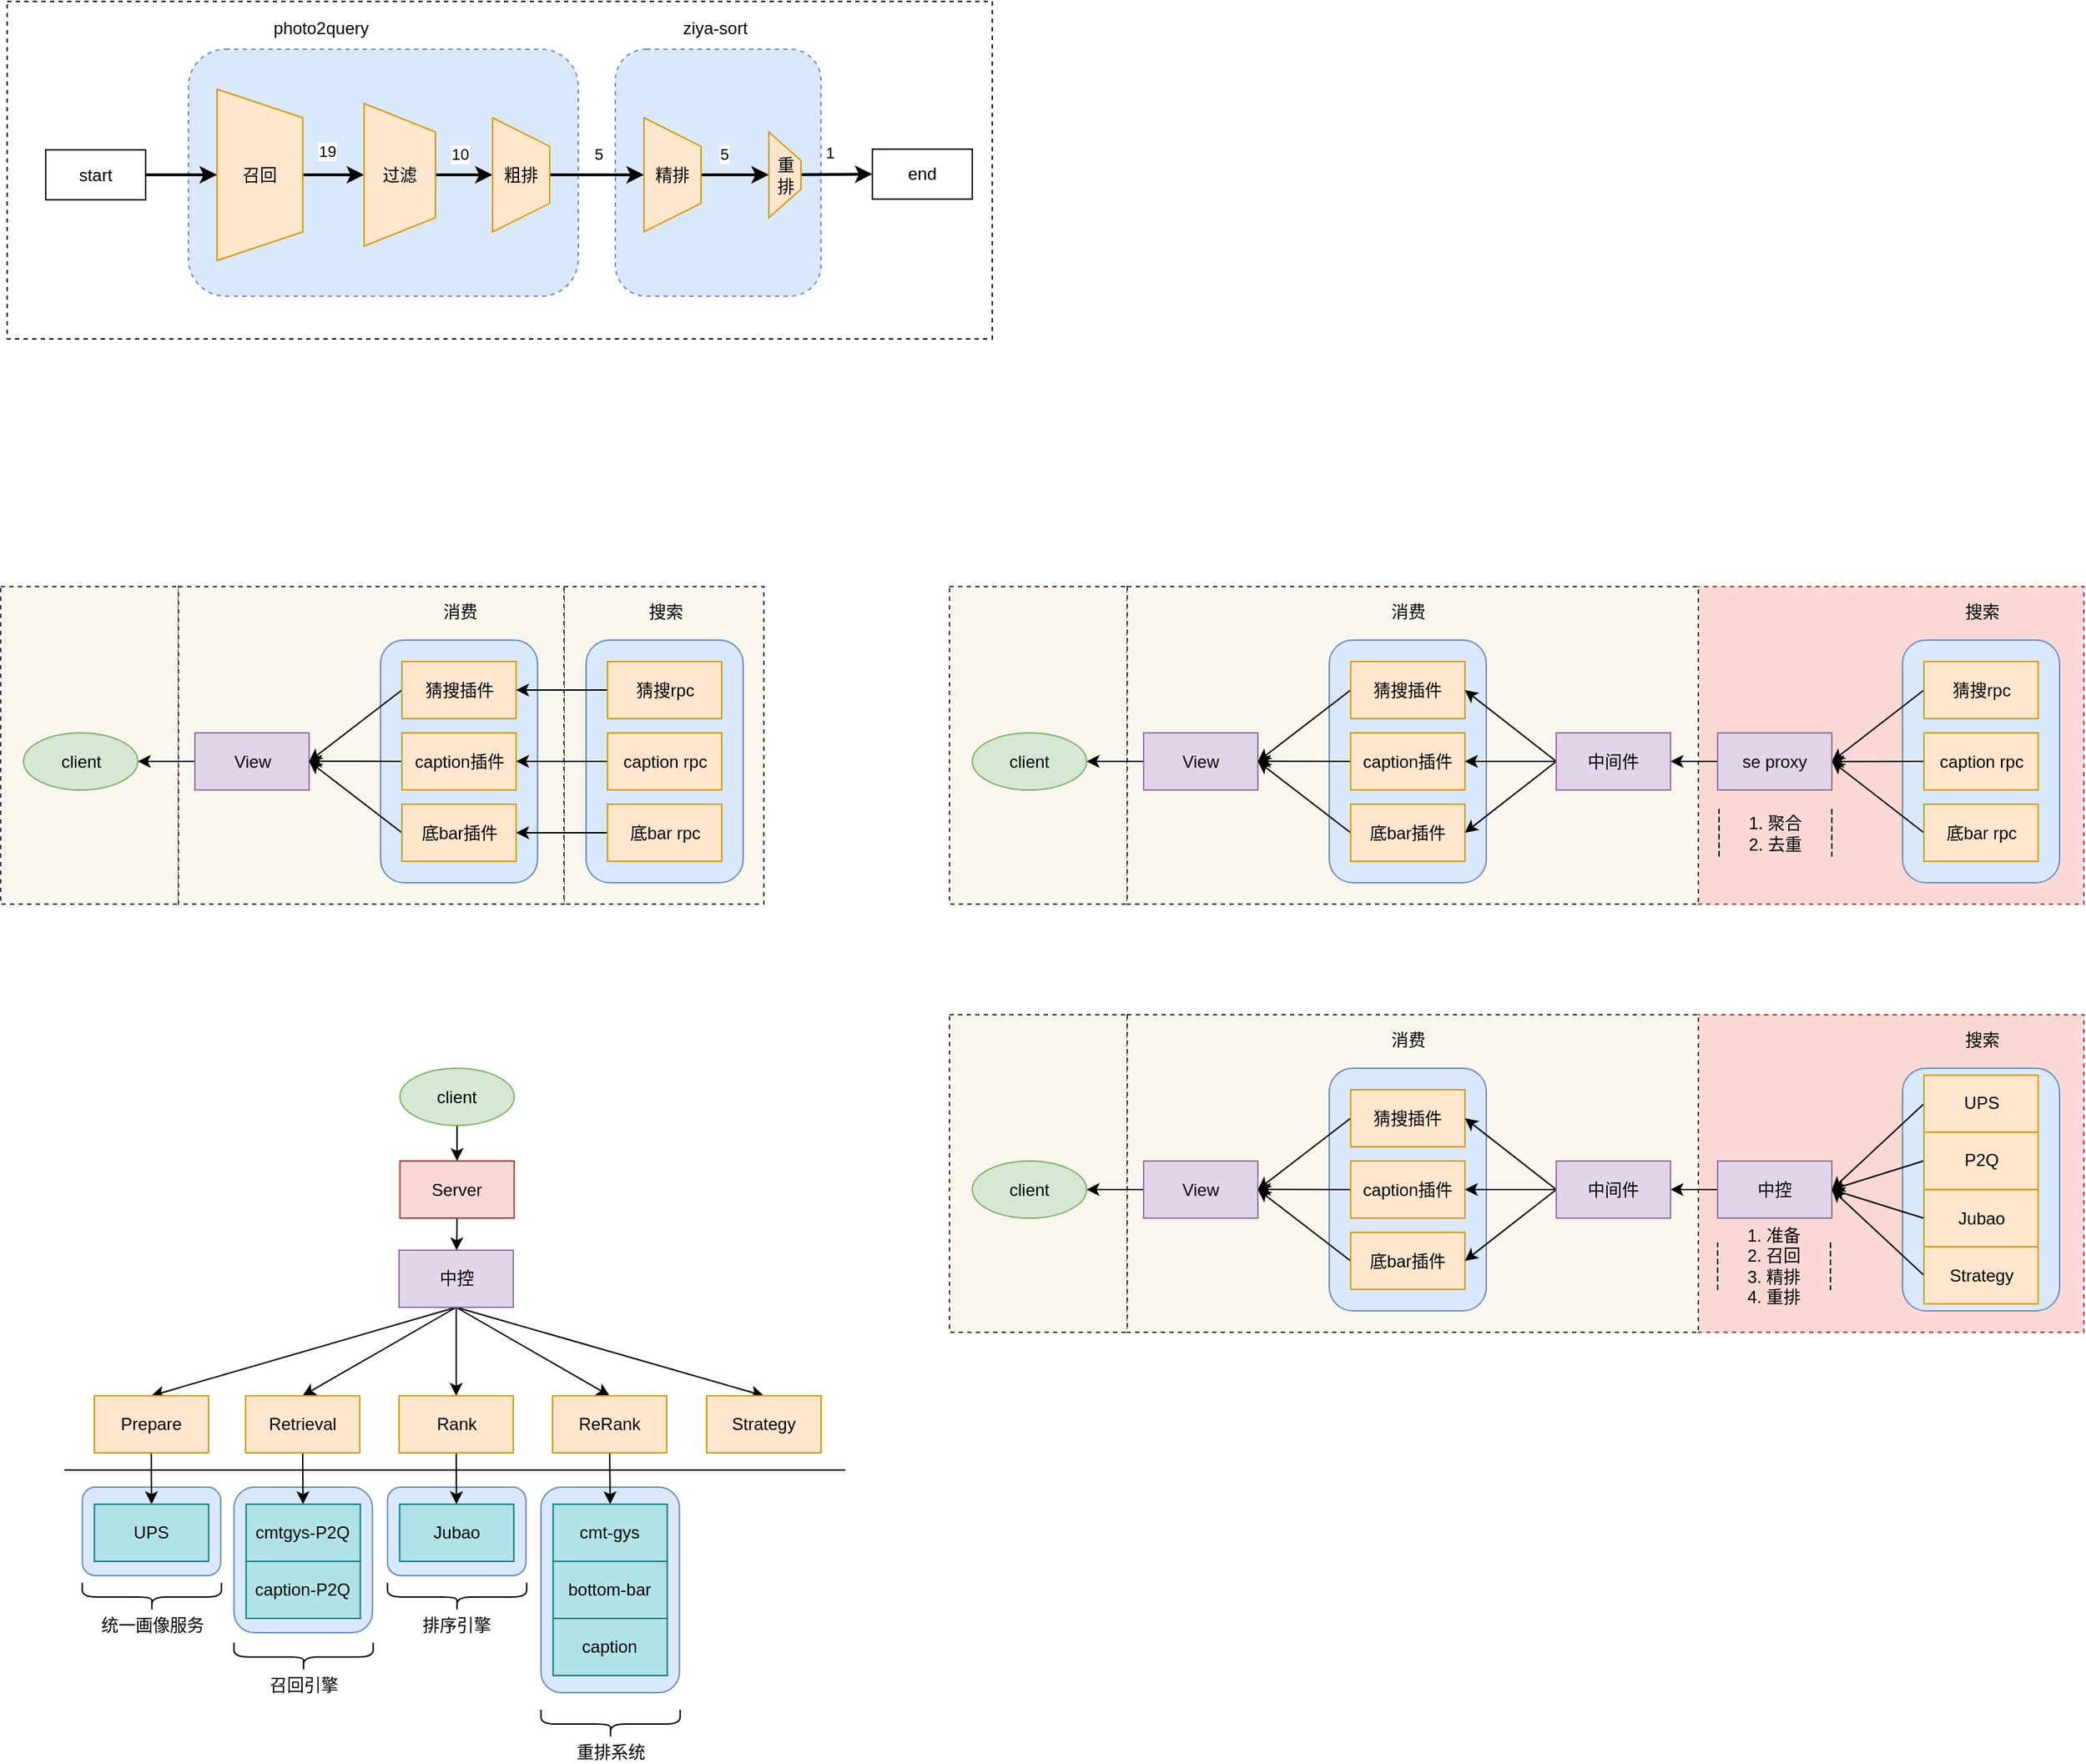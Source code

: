 <mxfile>
    <diagram id="Ah_k45tIWsF4jm5sD-Z9" name="第 1 页">
        <mxGraphModel dx="918" dy="642" grid="0" gridSize="10" guides="1" tooltips="1" connect="1" arrows="1" fold="1" page="0" pageScale="1" pageWidth="827" pageHeight="1169" background="none" math="0" shadow="0">
            <root>
                <mxCell id="0"/>
                <mxCell id="1" parent="0"/>
                <mxCell id="206" value="" style="rounded=1;whiteSpace=wrap;html=1;fillColor=#dae8fc;strokeColor=#6c8ebf;" vertex="1" parent="1">
                    <mxGeometry x="92.62" y="1181" width="97" height="62" as="geometry"/>
                </mxCell>
                <mxCell id="186" value="" style="rounded=1;whiteSpace=wrap;html=1;fillColor=#dae8fc;strokeColor=#6c8ebf;" vertex="1" parent="1">
                    <mxGeometry x="306.37" y="1181" width="97" height="62" as="geometry"/>
                </mxCell>
                <mxCell id="185" value="" style="rounded=1;whiteSpace=wrap;html=1;fillColor=#dae8fc;strokeColor=#6c8ebf;" vertex="1" parent="1">
                    <mxGeometry x="198.87" y="1181" width="97" height="102" as="geometry"/>
                </mxCell>
                <mxCell id="138" value="" style="rounded=0;whiteSpace=wrap;html=1;dashed=1;fillColor=#f9f7ed;strokeColor=#36393d;" parent="1" vertex="1">
                    <mxGeometry x="35.5" y="550" width="124.5" height="222.5" as="geometry"/>
                </mxCell>
                <mxCell id="137" value="" style="rounded=0;whiteSpace=wrap;html=1;dashed=1;fillColor=#f9f7ed;strokeColor=#36393d;" parent="1" vertex="1">
                    <mxGeometry x="700" y="850" width="124.5" height="222.5" as="geometry"/>
                </mxCell>
                <mxCell id="136" value="" style="rounded=0;whiteSpace=wrap;html=1;dashed=1;fillColor=#f9f7ed;strokeColor=#36393d;" parent="1" vertex="1">
                    <mxGeometry x="700" y="550" width="124.5" height="222.5" as="geometry"/>
                </mxCell>
                <mxCell id="104" value="" style="rounded=0;whiteSpace=wrap;html=1;dashed=1;fillColor=#fad9d5;strokeColor=#ae4132;" parent="1" vertex="1">
                    <mxGeometry x="1222.5" y="550" width="272" height="222.5" as="geometry"/>
                </mxCell>
                <mxCell id="103" value="" style="rounded=0;whiteSpace=wrap;html=1;dashed=1;fillColor=#f9f7ed;strokeColor=#36393d;" parent="1" vertex="1">
                    <mxGeometry x="430" y="550" width="140" height="222.5" as="geometry"/>
                </mxCell>
                <mxCell id="73" value="" style="rounded=0;whiteSpace=wrap;html=1;dashed=1;fillColor=#f9f7ed;strokeColor=#36393d;" parent="1" vertex="1">
                    <mxGeometry x="160" y="550" width="270" height="222.5" as="geometry"/>
                </mxCell>
                <mxCell id="58" value="" style="rounded=1;whiteSpace=wrap;html=1;fillColor=#dae8fc;strokeColor=#6c8ebf;" parent="1" vertex="1">
                    <mxGeometry x="301.5" y="587.5" width="110" height="170" as="geometry"/>
                </mxCell>
                <mxCell id="43" value="" style="rounded=0;whiteSpace=wrap;html=1;dashed=1;" parent="1" vertex="1">
                    <mxGeometry x="40" y="140" width="690" height="236.5" as="geometry"/>
                </mxCell>
                <mxCell id="39" value="&lt;div style=&quot;&quot;&gt;&lt;/div&gt;" style="rounded=1;whiteSpace=wrap;html=1;dashed=1;align=left;fillColor=#dae8fc;strokeColor=#6c8ebf;" parent="1" vertex="1">
                    <mxGeometry x="466" y="173.5" width="144" height="173" as="geometry"/>
                </mxCell>
                <mxCell id="38" value="&lt;div style=&quot;&quot;&gt;&lt;/div&gt;" style="rounded=1;whiteSpace=wrap;html=1;dashed=1;align=left;fillColor=#dae8fc;strokeColor=#6c8ebf;" parent="1" vertex="1">
                    <mxGeometry x="167" y="173.5" width="273" height="173" as="geometry"/>
                </mxCell>
                <mxCell id="2" style="edgeStyle=none;html=1;exitX=0.5;exitY=0;exitDx=0;exitDy=0;strokeWidth=2;fontStyle=0" parent="1" source="4" target="7" edge="1">
                    <mxGeometry relative="1" as="geometry"/>
                </mxCell>
                <mxCell id="3" value="19" style="edgeLabel;html=1;align=center;verticalAlign=middle;resizable=0;points=[];" parent="2" vertex="1" connectable="0">
                    <mxGeometry x="-0.12" y="2" relative="1" as="geometry">
                        <mxPoint x="-2" y="-15" as="offset"/>
                    </mxGeometry>
                </mxCell>
                <mxCell id="4" value="召回" style="shape=trapezoid;perimeter=trapezoidPerimeter;whiteSpace=wrap;html=1;fixedSize=1;direction=south;fillColor=#ffe6cc;strokeColor=#d79b00;" parent="1" vertex="1">
                    <mxGeometry x="187" y="201.5" width="60" height="120" as="geometry"/>
                </mxCell>
                <mxCell id="46" style="edgeStyle=none;html=1;exitX=0.5;exitY=0;exitDx=0;exitDy=0;entryX=0.5;entryY=1;entryDx=0;entryDy=0;strokeWidth=2;fontStyle=0" parent="1" source="7" target="44" edge="1">
                    <mxGeometry relative="1" as="geometry"/>
                </mxCell>
                <mxCell id="48" value="10" style="edgeLabel;html=1;align=center;verticalAlign=middle;resizable=0;points=[];" parent="46" vertex="1" connectable="0">
                    <mxGeometry x="-0.143" relative="1" as="geometry">
                        <mxPoint y="-15" as="offset"/>
                    </mxGeometry>
                </mxCell>
                <mxCell id="7" value="&lt;span style=&quot;font-weight: normal;&quot;&gt;过滤&lt;/span&gt;" style="shape=trapezoid;perimeter=trapezoidPerimeter;whiteSpace=wrap;html=1;fixedSize=1;direction=south;fillColor=#ffe6cc;strokeColor=#d79b00;fontStyle=1" parent="1" vertex="1">
                    <mxGeometry x="290" y="211.5" width="50" height="100" as="geometry"/>
                </mxCell>
                <mxCell id="8" value="" style="edgeStyle=none;html=1;strokeWidth=2;fontStyle=0" parent="1" source="10" target="13" edge="1">
                    <mxGeometry relative="1" as="geometry"/>
                </mxCell>
                <mxCell id="9" value="5" style="edgeLabel;html=1;align=center;verticalAlign=middle;resizable=0;points=[];" parent="8" vertex="1" connectable="0">
                    <mxGeometry x="-0.284" y="3" relative="1" as="geometry">
                        <mxPoint x="-1" y="-12" as="offset"/>
                    </mxGeometry>
                </mxCell>
                <mxCell id="10" value="精排" style="shape=trapezoid;perimeter=trapezoidPerimeter;whiteSpace=wrap;html=1;fixedSize=1;direction=south;fillColor=#ffe6cc;strokeColor=#d79b00;" parent="1" vertex="1">
                    <mxGeometry x="486" y="221.5" width="40" height="80" as="geometry"/>
                </mxCell>
                <mxCell id="11" value="" style="edgeStyle=none;html=1;entryX=0;entryY=0.5;entryDx=0;entryDy=0;strokeWidth=2;fontStyle=0" parent="1" source="13" target="28" edge="1">
                    <mxGeometry relative="1" as="geometry">
                        <mxPoint x="646" y="261.5" as="targetPoint"/>
                    </mxGeometry>
                </mxCell>
                <mxCell id="12" value="1" style="edgeLabel;html=1;align=center;verticalAlign=middle;resizable=0;points=[];" parent="11" vertex="1" connectable="0">
                    <mxGeometry x="0.36" relative="1" as="geometry">
                        <mxPoint x="-14" y="-15" as="offset"/>
                    </mxGeometry>
                </mxCell>
                <mxCell id="13" value="重排" style="shape=trapezoid;perimeter=trapezoidPerimeter;whiteSpace=wrap;html=1;fixedSize=1;direction=south;aspect=fixed;fillColor=#ffe6cc;strokeColor=#d79b00;" parent="1" vertex="1">
                    <mxGeometry x="573.5" y="231.5" width="22.5" height="60" as="geometry"/>
                </mxCell>
                <mxCell id="15" style="edgeStyle=none;html=1;exitX=1;exitY=0.5;exitDx=0;exitDy=0;entryX=0.5;entryY=1;entryDx=0;entryDy=0;strokeWidth=2;fontStyle=0" parent="1" source="14" target="4" edge="1">
                    <mxGeometry relative="1" as="geometry"/>
                </mxCell>
                <mxCell id="14" value="start" style="rounded=0;whiteSpace=wrap;html=1;" parent="1" vertex="1">
                    <mxGeometry x="67" y="244" width="70" height="35" as="geometry"/>
                </mxCell>
                <mxCell id="28" value="end" style="rounded=0;whiteSpace=wrap;html=1;" parent="1" vertex="1">
                    <mxGeometry x="646" y="243.5" width="70" height="35" as="geometry"/>
                </mxCell>
                <mxCell id="41" value="photo2query" style="text;html=1;strokeColor=none;fillColor=none;align=center;verticalAlign=middle;whiteSpace=wrap;rounded=0;dashed=1;" parent="1" vertex="1">
                    <mxGeometry x="230" y="143.5" width="60" height="30" as="geometry"/>
                </mxCell>
                <mxCell id="42" value="ziya-sort" style="text;html=1;strokeColor=none;fillColor=none;align=center;verticalAlign=middle;whiteSpace=wrap;rounded=0;dashed=1;" parent="1" vertex="1">
                    <mxGeometry x="506" y="143.5" width="60" height="30" as="geometry"/>
                </mxCell>
                <mxCell id="45" style="edgeStyle=none;html=1;exitX=0.5;exitY=0;exitDx=0;exitDy=0;entryX=0.5;entryY=1;entryDx=0;entryDy=0;strokeWidth=2;fontStyle=0" parent="1" source="44" target="10" edge="1">
                    <mxGeometry relative="1" as="geometry"/>
                </mxCell>
                <mxCell id="47" value="5" style="edgeLabel;html=1;align=center;verticalAlign=middle;resizable=0;points=[];" parent="45" vertex="1" connectable="0">
                    <mxGeometry x="-0.043" y="4" relative="1" as="geometry">
                        <mxPoint x="2" y="-11" as="offset"/>
                    </mxGeometry>
                </mxCell>
                <mxCell id="44" value="粗排" style="shape=trapezoid;perimeter=trapezoidPerimeter;whiteSpace=wrap;html=1;fixedSize=1;direction=south;fillColor=#ffe6cc;strokeColor=#d79b00;" parent="1" vertex="1">
                    <mxGeometry x="380" y="221.5" width="40" height="80" as="geometry"/>
                </mxCell>
                <mxCell id="63" style="edgeStyle=none;html=1;exitX=0;exitY=0.5;exitDx=0;exitDy=0;fontStyle=0" parent="1" source="51" target="62" edge="1">
                    <mxGeometry relative="1" as="geometry"/>
                </mxCell>
                <mxCell id="51" value="View" style="rounded=0;whiteSpace=wrap;html=1;fillColor=#e1d5e7;strokeColor=#9673a6;" parent="1" vertex="1">
                    <mxGeometry x="171.5" y="652.5" width="80" height="40" as="geometry"/>
                </mxCell>
                <mxCell id="59" style="edgeStyle=none;html=1;exitX=0;exitY=0.5;exitDx=0;exitDy=0;entryX=1;entryY=0.5;entryDx=0;entryDy=0;fontStyle=0" parent="1" source="53" target="51" edge="1">
                    <mxGeometry relative="1" as="geometry"/>
                </mxCell>
                <mxCell id="53" value="猜搜插件" style="rounded=0;whiteSpace=wrap;html=1;fillColor=#ffe6cc;strokeColor=#d79b00;" parent="1" vertex="1">
                    <mxGeometry x="316.5" y="602.5" width="80" height="40" as="geometry"/>
                </mxCell>
                <mxCell id="60" style="edgeStyle=none;html=1;exitX=0;exitY=0.5;exitDx=0;exitDy=0;fontStyle=0" parent="1" source="56" edge="1">
                    <mxGeometry relative="1" as="geometry">
                        <mxPoint x="251.5" y="672.333" as="targetPoint"/>
                    </mxGeometry>
                </mxCell>
                <mxCell id="56" value="caption插件" style="rounded=0;whiteSpace=wrap;html=1;fillColor=#ffe6cc;strokeColor=#d79b00;" parent="1" vertex="1">
                    <mxGeometry x="316.5" y="652.5" width="80" height="40" as="geometry"/>
                </mxCell>
                <mxCell id="61" style="edgeStyle=none;html=1;exitX=0;exitY=0.5;exitDx=0;exitDy=0;fontStyle=0" parent="1" source="57" edge="1">
                    <mxGeometry relative="1" as="geometry">
                        <mxPoint x="251.5" y="672.5" as="targetPoint"/>
                    </mxGeometry>
                </mxCell>
                <mxCell id="57" value="底bar插件" style="rounded=0;whiteSpace=wrap;html=1;fillColor=#ffe6cc;strokeColor=#d79b00;" parent="1" vertex="1">
                    <mxGeometry x="316.5" y="702.5" width="80" height="40" as="geometry"/>
                </mxCell>
                <mxCell id="62" value="client" style="ellipse;whiteSpace=wrap;html=1;fillColor=#d5e8d4;strokeColor=#82b366;" parent="1" vertex="1">
                    <mxGeometry x="51.5" y="652.5" width="80" height="40" as="geometry"/>
                </mxCell>
                <mxCell id="64" value="" style="rounded=1;whiteSpace=wrap;html=1;fillColor=#dae8fc;strokeColor=#6c8ebf;" parent="1" vertex="1">
                    <mxGeometry x="445.5" y="587.5" width="110" height="170" as="geometry"/>
                </mxCell>
                <mxCell id="68" style="edgeStyle=none;html=1;exitX=0;exitY=0.5;exitDx=0;exitDy=0;fontStyle=0" parent="1" source="65" target="53" edge="1">
                    <mxGeometry relative="1" as="geometry"/>
                </mxCell>
                <mxCell id="65" value="猜搜rpc" style="rounded=0;whiteSpace=wrap;html=1;fillColor=#ffe6cc;strokeColor=#d79b00;" parent="1" vertex="1">
                    <mxGeometry x="460.5" y="602.5" width="80" height="40" as="geometry"/>
                </mxCell>
                <mxCell id="69" style="edgeStyle=none;html=1;exitX=0;exitY=0.5;exitDx=0;exitDy=0;fontStyle=0" parent="1" source="66" target="56" edge="1">
                    <mxGeometry relative="1" as="geometry"/>
                </mxCell>
                <mxCell id="66" value="caption rpc" style="rounded=0;whiteSpace=wrap;html=1;fillColor=#ffe6cc;strokeColor=#d79b00;" parent="1" vertex="1">
                    <mxGeometry x="460.5" y="652.5" width="80" height="40" as="geometry"/>
                </mxCell>
                <mxCell id="70" style="edgeStyle=none;html=1;exitX=0;exitY=0.5;exitDx=0;exitDy=0;fontStyle=0" parent="1" source="67" target="57" edge="1">
                    <mxGeometry relative="1" as="geometry"/>
                </mxCell>
                <mxCell id="67" value="底bar rpc" style="rounded=0;whiteSpace=wrap;html=1;fillColor=#ffe6cc;strokeColor=#d79b00;" parent="1" vertex="1">
                    <mxGeometry x="460.5" y="702.5" width="80" height="40" as="geometry"/>
                </mxCell>
                <mxCell id="71" value="消费" style="text;html=1;align=center;verticalAlign=middle;resizable=0;points=[];autosize=1;strokeColor=none;fillColor=none;" parent="1" vertex="1">
                    <mxGeometry x="331.5" y="552.5" width="50" height="30" as="geometry"/>
                </mxCell>
                <mxCell id="72" value="搜索" style="text;html=1;align=center;verticalAlign=middle;resizable=0;points=[];autosize=1;strokeColor=none;fillColor=none;" parent="1" vertex="1">
                    <mxGeometry x="475.5" y="552.5" width="50" height="30" as="geometry"/>
                </mxCell>
                <mxCell id="74" value="" style="rounded=0;whiteSpace=wrap;html=1;dashed=1;fillColor=#f9f7ed;strokeColor=#36393d;" parent="1" vertex="1">
                    <mxGeometry x="824.5" y="550" width="400" height="222.5" as="geometry"/>
                </mxCell>
                <mxCell id="75" value="" style="rounded=1;whiteSpace=wrap;html=1;fillColor=#dae8fc;strokeColor=#6c8ebf;" parent="1" vertex="1">
                    <mxGeometry x="966" y="587.5" width="110" height="170" as="geometry"/>
                </mxCell>
                <mxCell id="76" style="edgeStyle=none;html=1;exitX=0;exitY=0.5;exitDx=0;exitDy=0;fontStyle=0" parent="1" source="77" target="84" edge="1">
                    <mxGeometry relative="1" as="geometry"/>
                </mxCell>
                <mxCell id="77" value="View" style="rounded=0;whiteSpace=wrap;html=1;fillColor=#e1d5e7;strokeColor=#9673a6;" parent="1" vertex="1">
                    <mxGeometry x="836" y="652.5" width="80" height="40" as="geometry"/>
                </mxCell>
                <mxCell id="78" style="edgeStyle=none;html=1;exitX=0;exitY=0.5;exitDx=0;exitDy=0;entryX=1;entryY=0.5;entryDx=0;entryDy=0;fontStyle=0" parent="1" source="79" target="77" edge="1">
                    <mxGeometry relative="1" as="geometry"/>
                </mxCell>
                <mxCell id="79" value="猜搜插件" style="rounded=0;whiteSpace=wrap;html=1;fillColor=#ffe6cc;strokeColor=#d79b00;" parent="1" vertex="1">
                    <mxGeometry x="981" y="602.5" width="80" height="40" as="geometry"/>
                </mxCell>
                <mxCell id="80" style="edgeStyle=none;html=1;exitX=0;exitY=0.5;exitDx=0;exitDy=0;fontStyle=0" parent="1" source="81" edge="1">
                    <mxGeometry relative="1" as="geometry">
                        <mxPoint x="916" y="672.333" as="targetPoint"/>
                    </mxGeometry>
                </mxCell>
                <mxCell id="81" value="caption插件" style="rounded=0;whiteSpace=wrap;html=1;fillColor=#ffe6cc;strokeColor=#d79b00;" parent="1" vertex="1">
                    <mxGeometry x="981" y="652.5" width="80" height="40" as="geometry"/>
                </mxCell>
                <mxCell id="82" style="edgeStyle=none;html=1;exitX=0;exitY=0.5;exitDx=0;exitDy=0;fontStyle=0" parent="1" source="83" edge="1">
                    <mxGeometry relative="1" as="geometry">
                        <mxPoint x="916" y="672.5" as="targetPoint"/>
                    </mxGeometry>
                </mxCell>
                <mxCell id="83" value="底bar插件" style="rounded=0;whiteSpace=wrap;html=1;fillColor=#ffe6cc;strokeColor=#d79b00;" parent="1" vertex="1">
                    <mxGeometry x="981" y="702.5" width="80" height="40" as="geometry"/>
                </mxCell>
                <mxCell id="84" value="client" style="ellipse;whiteSpace=wrap;html=1;fillColor=#d5e8d4;strokeColor=#82b366;" parent="1" vertex="1">
                    <mxGeometry x="716" y="652.5" width="80" height="40" as="geometry"/>
                </mxCell>
                <mxCell id="85" value="" style="rounded=1;whiteSpace=wrap;html=1;fillColor=#dae8fc;strokeColor=#6c8ebf;" parent="1" vertex="1">
                    <mxGeometry x="1367.5" y="587.5" width="110" height="170" as="geometry"/>
                </mxCell>
                <mxCell id="95" style="edgeStyle=none;html=1;exitX=0;exitY=0.5;exitDx=0;exitDy=0;entryX=1;entryY=0.5;entryDx=0;entryDy=0;" parent="1" source="87" target="94" edge="1">
                    <mxGeometry relative="1" as="geometry"/>
                </mxCell>
                <mxCell id="87" value="猜搜rpc" style="rounded=0;whiteSpace=wrap;html=1;fillColor=#ffe6cc;strokeColor=#d79b00;" parent="1" vertex="1">
                    <mxGeometry x="1382.5" y="602.5" width="80" height="40" as="geometry"/>
                </mxCell>
                <mxCell id="96" style="edgeStyle=none;html=1;exitX=0;exitY=0.5;exitDx=0;exitDy=0;" parent="1" source="89" edge="1">
                    <mxGeometry relative="1" as="geometry">
                        <mxPoint x="1317.5" y="672.667" as="targetPoint"/>
                    </mxGeometry>
                </mxCell>
                <mxCell id="89" value="caption rpc" style="rounded=0;whiteSpace=wrap;html=1;fillColor=#ffe6cc;strokeColor=#d79b00;" parent="1" vertex="1">
                    <mxGeometry x="1382.5" y="652.5" width="80" height="40" as="geometry"/>
                </mxCell>
                <mxCell id="97" style="edgeStyle=none;html=1;exitX=0;exitY=0.5;exitDx=0;exitDy=0;entryX=1;entryY=0.5;entryDx=0;entryDy=0;" parent="1" source="91" target="94" edge="1">
                    <mxGeometry relative="1" as="geometry">
                        <mxPoint x="1327.5" y="690" as="targetPoint"/>
                    </mxGeometry>
                </mxCell>
                <mxCell id="91" value="底bar rpc" style="rounded=0;whiteSpace=wrap;html=1;fillColor=#ffe6cc;strokeColor=#d79b00;" parent="1" vertex="1">
                    <mxGeometry x="1382.5" y="702.5" width="80" height="40" as="geometry"/>
                </mxCell>
                <mxCell id="92" value="消费" style="text;html=1;align=center;verticalAlign=middle;resizable=0;points=[];autosize=1;strokeColor=none;fillColor=none;" parent="1" vertex="1">
                    <mxGeometry x="996" y="552.5" width="50" height="30" as="geometry"/>
                </mxCell>
                <mxCell id="93" value="搜索" style="text;html=1;align=center;verticalAlign=middle;resizable=0;points=[];autosize=1;strokeColor=none;fillColor=none;" parent="1" vertex="1">
                    <mxGeometry x="1397.5" y="552.5" width="50" height="30" as="geometry"/>
                </mxCell>
                <mxCell id="102" style="edgeStyle=none;html=1;exitX=0;exitY=0.5;exitDx=0;exitDy=0;" parent="1" source="94" target="98" edge="1">
                    <mxGeometry relative="1" as="geometry"/>
                </mxCell>
                <mxCell id="94" value="se proxy" style="rounded=0;whiteSpace=wrap;html=1;fillColor=#e1d5e7;strokeColor=#9673a6;" parent="1" vertex="1">
                    <mxGeometry x="1238" y="652.5" width="80" height="40" as="geometry"/>
                </mxCell>
                <mxCell id="99" style="edgeStyle=none;html=1;exitX=0;exitY=0.5;exitDx=0;exitDy=0;entryX=1;entryY=0.5;entryDx=0;entryDy=0;" parent="1" source="98" target="79" edge="1">
                    <mxGeometry relative="1" as="geometry"/>
                </mxCell>
                <mxCell id="100" style="edgeStyle=none;html=1;exitX=0;exitY=0.5;exitDx=0;exitDy=0;" parent="1" source="98" target="81" edge="1">
                    <mxGeometry relative="1" as="geometry"/>
                </mxCell>
                <mxCell id="101" style="edgeStyle=none;html=1;exitX=0;exitY=0.5;exitDx=0;exitDy=0;entryX=1;entryY=0.5;entryDx=0;entryDy=0;" parent="1" source="98" target="83" edge="1">
                    <mxGeometry relative="1" as="geometry"/>
                </mxCell>
                <mxCell id="98" value="中间件" style="rounded=0;whiteSpace=wrap;html=1;fillColor=#e1d5e7;strokeColor=#9673a6;" parent="1" vertex="1">
                    <mxGeometry x="1125" y="652.5" width="80" height="40" as="geometry"/>
                </mxCell>
                <mxCell id="105" value="" style="rounded=0;whiteSpace=wrap;html=1;dashed=1;fillColor=#fad9d5;strokeColor=#ae4132;" parent="1" vertex="1">
                    <mxGeometry x="1222.5" y="850" width="272" height="222.5" as="geometry"/>
                </mxCell>
                <mxCell id="106" value="" style="rounded=0;whiteSpace=wrap;html=1;dashed=1;fillColor=#f9f7ed;strokeColor=#36393d;" parent="1" vertex="1">
                    <mxGeometry x="824.5" y="850" width="400" height="222.5" as="geometry"/>
                </mxCell>
                <mxCell id="107" value="" style="rounded=1;whiteSpace=wrap;html=1;fillColor=#dae8fc;strokeColor=#6c8ebf;" parent="1" vertex="1">
                    <mxGeometry x="966" y="887.5" width="110" height="170" as="geometry"/>
                </mxCell>
                <mxCell id="108" style="edgeStyle=none;html=1;exitX=0;exitY=0.5;exitDx=0;exitDy=0;fontStyle=0" parent="1" source="109" target="116" edge="1">
                    <mxGeometry relative="1" as="geometry"/>
                </mxCell>
                <mxCell id="109" value="View" style="rounded=0;whiteSpace=wrap;html=1;fillColor=#e1d5e7;strokeColor=#9673a6;" parent="1" vertex="1">
                    <mxGeometry x="836" y="952.5" width="80" height="40" as="geometry"/>
                </mxCell>
                <mxCell id="110" style="edgeStyle=none;html=1;exitX=0;exitY=0.5;exitDx=0;exitDy=0;entryX=1;entryY=0.5;entryDx=0;entryDy=0;fontStyle=0" parent="1" source="111" target="109" edge="1">
                    <mxGeometry relative="1" as="geometry"/>
                </mxCell>
                <mxCell id="111" value="猜搜插件" style="rounded=0;whiteSpace=wrap;html=1;fillColor=#ffe6cc;strokeColor=#d79b00;" parent="1" vertex="1">
                    <mxGeometry x="981" y="902.5" width="80" height="40" as="geometry"/>
                </mxCell>
                <mxCell id="112" style="edgeStyle=none;html=1;exitX=0;exitY=0.5;exitDx=0;exitDy=0;fontStyle=0" parent="1" source="113" edge="1">
                    <mxGeometry relative="1" as="geometry">
                        <mxPoint x="916" y="972.333" as="targetPoint"/>
                    </mxGeometry>
                </mxCell>
                <mxCell id="113" value="caption插件" style="rounded=0;whiteSpace=wrap;html=1;fillColor=#ffe6cc;strokeColor=#d79b00;" parent="1" vertex="1">
                    <mxGeometry x="981" y="952.5" width="80" height="40" as="geometry"/>
                </mxCell>
                <mxCell id="114" style="edgeStyle=none;html=1;exitX=0;exitY=0.5;exitDx=0;exitDy=0;fontStyle=0" parent="1" source="115" edge="1">
                    <mxGeometry relative="1" as="geometry">
                        <mxPoint x="916" y="972.5" as="targetPoint"/>
                    </mxGeometry>
                </mxCell>
                <mxCell id="115" value="底bar插件" style="rounded=0;whiteSpace=wrap;html=1;fillColor=#ffe6cc;strokeColor=#d79b00;" parent="1" vertex="1">
                    <mxGeometry x="981" y="1002.5" width="80" height="40" as="geometry"/>
                </mxCell>
                <mxCell id="116" value="client" style="ellipse;whiteSpace=wrap;html=1;fillColor=#d5e8d4;strokeColor=#82b366;" parent="1" vertex="1">
                    <mxGeometry x="716" y="952.5" width="80" height="40" as="geometry"/>
                </mxCell>
                <mxCell id="124" value="消费" style="text;html=1;align=center;verticalAlign=middle;resizable=0;points=[];autosize=1;strokeColor=none;fillColor=none;" parent="1" vertex="1">
                    <mxGeometry x="996" y="852.5" width="50" height="30" as="geometry"/>
                </mxCell>
                <mxCell id="125" value="搜索" style="text;html=1;align=center;verticalAlign=middle;resizable=0;points=[];autosize=1;strokeColor=none;fillColor=none;" parent="1" vertex="1">
                    <mxGeometry x="1397.5" y="852.5" width="50" height="30" as="geometry"/>
                </mxCell>
                <mxCell id="126" style="edgeStyle=none;html=1;exitX=0;exitY=0.5;exitDx=0;exitDy=0;" parent="1" source="127" target="131" edge="1">
                    <mxGeometry relative="1" as="geometry"/>
                </mxCell>
                <mxCell id="127" value="中控" style="rounded=0;whiteSpace=wrap;html=1;fillColor=#e1d5e7;strokeColor=#9673a6;" parent="1" vertex="1">
                    <mxGeometry x="1238" y="952.5" width="80" height="40" as="geometry"/>
                </mxCell>
                <mxCell id="128" style="edgeStyle=none;html=1;exitX=0;exitY=0.5;exitDx=0;exitDy=0;entryX=1;entryY=0.5;entryDx=0;entryDy=0;" parent="1" source="131" target="111" edge="1">
                    <mxGeometry relative="1" as="geometry"/>
                </mxCell>
                <mxCell id="129" style="edgeStyle=none;html=1;exitX=0;exitY=0.5;exitDx=0;exitDy=0;" parent="1" source="131" target="113" edge="1">
                    <mxGeometry relative="1" as="geometry"/>
                </mxCell>
                <mxCell id="130" style="edgeStyle=none;html=1;exitX=0;exitY=0.5;exitDx=0;exitDy=0;entryX=1;entryY=0.5;entryDx=0;entryDy=0;" parent="1" source="131" target="115" edge="1">
                    <mxGeometry relative="1" as="geometry"/>
                </mxCell>
                <mxCell id="131" value="中间件" style="rounded=0;whiteSpace=wrap;html=1;fillColor=#e1d5e7;strokeColor=#9673a6;" parent="1" vertex="1">
                    <mxGeometry x="1125" y="952.5" width="80" height="40" as="geometry"/>
                </mxCell>
                <mxCell id="134" value="1. 聚合&lt;br&gt;2. 去重" style="shape=partialRectangle;whiteSpace=wrap;html=1;bottom=0;top=0;fillColor=none;dashed=1;" parent="1" vertex="1">
                    <mxGeometry x="1239" y="706.25" width="79" height="32.5" as="geometry"/>
                </mxCell>
                <mxCell id="135" value="1. 准备&lt;br&gt;2. 召回&lt;br&gt;3. 精排&lt;br&gt;4. 重排" style="shape=partialRectangle;whiteSpace=wrap;html=1;bottom=0;top=0;fillColor=none;dashed=1;" parent="1" vertex="1">
                    <mxGeometry x="1238" y="1010" width="79" height="32.5" as="geometry"/>
                </mxCell>
                <mxCell id="139" value="" style="rounded=1;whiteSpace=wrap;html=1;fillColor=#dae8fc;strokeColor=#6c8ebf;" parent="1" vertex="1">
                    <mxGeometry x="1367.5" y="887.5" width="110" height="170" as="geometry"/>
                </mxCell>
                <mxCell id="144" style="edgeStyle=none;html=1;exitX=0;exitY=0.5;exitDx=0;exitDy=0;entryX=1;entryY=0.5;entryDx=0;entryDy=0;" parent="1" source="140" target="127" edge="1">
                    <mxGeometry relative="1" as="geometry"/>
                </mxCell>
                <mxCell id="140" value="UPS" style="rounded=0;whiteSpace=wrap;html=1;fillColor=#ffe6cc;strokeColor=#d79b00;" parent="1" vertex="1">
                    <mxGeometry x="1382.5" y="892.37" width="80" height="40" as="geometry"/>
                </mxCell>
                <mxCell id="146" style="edgeStyle=none;html=1;exitX=0;exitY=0.5;exitDx=0;exitDy=0;entryX=1;entryY=0.5;entryDx=0;entryDy=0;" parent="1" source="141" target="127" edge="1">
                    <mxGeometry relative="1" as="geometry"/>
                </mxCell>
                <mxCell id="141" value="P2Q" style="rounded=0;whiteSpace=wrap;html=1;fillColor=#ffe6cc;strokeColor=#d79b00;" parent="1" vertex="1">
                    <mxGeometry x="1382.5" y="932.37" width="80" height="40" as="geometry"/>
                </mxCell>
                <mxCell id="147" style="edgeStyle=none;html=1;exitX=0;exitY=0.5;exitDx=0;exitDy=0;entryX=1;entryY=0.5;entryDx=0;entryDy=0;" parent="1" source="142" target="127" edge="1">
                    <mxGeometry relative="1" as="geometry"/>
                </mxCell>
                <mxCell id="142" value="Jubao" style="rounded=0;whiteSpace=wrap;html=1;fillColor=#ffe6cc;strokeColor=#d79b00;" parent="1" vertex="1">
                    <mxGeometry x="1382.5" y="972.62" width="80" height="40" as="geometry"/>
                </mxCell>
                <mxCell id="149" style="edgeStyle=none;html=1;exitX=0;exitY=0.5;exitDx=0;exitDy=0;entryX=1;entryY=0.5;entryDx=0;entryDy=0;" parent="1" source="148" target="127" edge="1">
                    <mxGeometry relative="1" as="geometry"/>
                </mxCell>
                <mxCell id="148" value="Strategy" style="rounded=0;whiteSpace=wrap;html=1;fillColor=#ffe6cc;strokeColor=#d79b00;" parent="1" vertex="1">
                    <mxGeometry x="1382.5" y="1012.62" width="80" height="40" as="geometry"/>
                </mxCell>
                <mxCell id="163" style="edgeStyle=none;html=1;exitX=0.5;exitY=1;exitDx=0;exitDy=0;entryX=0.5;entryY=0;entryDx=0;entryDy=0;" edge="1" parent="1" source="152" target="156">
                    <mxGeometry relative="1" as="geometry"/>
                </mxCell>
                <mxCell id="164" style="edgeStyle=none;html=1;exitX=0.5;exitY=1;exitDx=0;exitDy=0;entryX=0.5;entryY=0;entryDx=0;entryDy=0;" edge="1" parent="1" source="152" target="158">
                    <mxGeometry relative="1" as="geometry"/>
                </mxCell>
                <mxCell id="165" style="edgeStyle=none;html=1;exitX=0.5;exitY=1;exitDx=0;exitDy=0;entryX=0.5;entryY=0;entryDx=0;entryDy=0;" edge="1" parent="1" source="152" target="160">
                    <mxGeometry relative="1" as="geometry"/>
                </mxCell>
                <mxCell id="166" style="edgeStyle=none;html=1;exitX=0.5;exitY=1;exitDx=0;exitDy=0;entryX=0.5;entryY=0;entryDx=0;entryDy=0;" edge="1" parent="1" source="152" target="162">
                    <mxGeometry relative="1" as="geometry"/>
                </mxCell>
                <mxCell id="214" style="edgeStyle=none;html=1;exitX=0.5;exitY=1;exitDx=0;exitDy=0;entryX=0.5;entryY=0;entryDx=0;entryDy=0;" edge="1" parent="1" source="152" target="213">
                    <mxGeometry relative="1" as="geometry"/>
                </mxCell>
                <mxCell id="152" value="中控" style="rounded=0;whiteSpace=wrap;html=1;fillColor=#e1d5e7;strokeColor=#9673a6;" vertex="1" parent="1">
                    <mxGeometry x="314.5" y="1015" width="80" height="40" as="geometry"/>
                </mxCell>
                <mxCell id="154" value="" style="rounded=1;whiteSpace=wrap;html=1;fillColor=#dae8fc;strokeColor=#6c8ebf;" vertex="1" parent="1">
                    <mxGeometry x="413.87" y="1181" width="97" height="144" as="geometry"/>
                </mxCell>
                <mxCell id="211" style="edgeStyle=none;html=1;exitX=0.5;exitY=1;exitDx=0;exitDy=0;entryX=0.5;entryY=0;entryDx=0;entryDy=0;" edge="1" parent="1" source="156" target="207">
                    <mxGeometry relative="1" as="geometry"/>
                </mxCell>
                <mxCell id="156" value="Prepare" style="rounded=0;whiteSpace=wrap;html=1;fillColor=#ffe6cc;strokeColor=#d79b00;" vertex="1" parent="1">
                    <mxGeometry x="101" y="1117" width="80" height="40" as="geometry"/>
                </mxCell>
                <mxCell id="177" style="edgeStyle=none;html=1;exitX=0.5;exitY=1;exitDx=0;exitDy=0;" edge="1" parent="1" source="158" target="167">
                    <mxGeometry relative="1" as="geometry"/>
                </mxCell>
                <mxCell id="158" value="Retrieval" style="rounded=0;whiteSpace=wrap;html=1;fillColor=#ffe6cc;strokeColor=#d79b00;" vertex="1" parent="1">
                    <mxGeometry x="207" y="1117" width="80" height="40" as="geometry"/>
                </mxCell>
                <mxCell id="170" style="edgeStyle=none;html=1;exitX=0.5;exitY=1;exitDx=0;exitDy=0;" edge="1" parent="1" source="160" target="169">
                    <mxGeometry relative="1" as="geometry"/>
                </mxCell>
                <mxCell id="160" value="Rank" style="rounded=0;whiteSpace=wrap;html=1;fillColor=#ffe6cc;strokeColor=#d79b00;" vertex="1" parent="1">
                    <mxGeometry x="314.5" y="1117" width="80" height="40" as="geometry"/>
                </mxCell>
                <mxCell id="181" style="edgeStyle=none;html=1;exitX=0.5;exitY=1;exitDx=0;exitDy=0;entryX=0.5;entryY=0;entryDx=0;entryDy=0;" edge="1" parent="1" source="162" target="178">
                    <mxGeometry relative="1" as="geometry"/>
                </mxCell>
                <mxCell id="162" value="ReRank" style="rounded=0;whiteSpace=wrap;html=1;fillColor=#ffe6cc;strokeColor=#d79b00;" vertex="1" parent="1">
                    <mxGeometry x="422" y="1117" width="80" height="40" as="geometry"/>
                </mxCell>
                <mxCell id="167" value="cmtgys-P2Q" style="rounded=0;whiteSpace=wrap;html=1;fillColor=#b0e3e6;strokeColor=#0e8088;" vertex="1" parent="1">
                    <mxGeometry x="207.37" y="1193" width="80" height="40" as="geometry"/>
                </mxCell>
                <mxCell id="168" value="caption-P2Q" style="rounded=0;whiteSpace=wrap;html=1;fillColor=#b0e3e6;strokeColor=#0e8088;" vertex="1" parent="1">
                    <mxGeometry x="207.37" y="1233" width="80" height="40" as="geometry"/>
                </mxCell>
                <mxCell id="169" value="Jubao" style="rounded=0;whiteSpace=wrap;html=1;fillColor=#b0e3e6;strokeColor=#0e8088;" vertex="1" parent="1">
                    <mxGeometry x="314.87" y="1193" width="80" height="40" as="geometry"/>
                </mxCell>
                <mxCell id="174" style="edgeStyle=none;html=1;exitX=0.5;exitY=1;exitDx=0;exitDy=0;" edge="1" parent="1" source="173" target="152">
                    <mxGeometry relative="1" as="geometry"/>
                </mxCell>
                <mxCell id="173" value="Server" style="rounded=0;whiteSpace=wrap;html=1;fillColor=#fad9d5;strokeColor=#ae4132;" vertex="1" parent="1">
                    <mxGeometry x="315.12" y="952.5" width="80" height="40" as="geometry"/>
                </mxCell>
                <mxCell id="176" style="edgeStyle=none;html=1;exitX=0.5;exitY=1;exitDx=0;exitDy=0;" edge="1" parent="1" source="175" target="173">
                    <mxGeometry relative="1" as="geometry"/>
                </mxCell>
                <mxCell id="175" value="client" style="ellipse;whiteSpace=wrap;html=1;fillColor=#d5e8d4;strokeColor=#82b366;" vertex="1" parent="1">
                    <mxGeometry x="315.12" y="887.5" width="80" height="40" as="geometry"/>
                </mxCell>
                <mxCell id="178" value="cmt-gys" style="rounded=0;whiteSpace=wrap;html=1;fillColor=#b0e3e6;strokeColor=#0e8088;" vertex="1" parent="1">
                    <mxGeometry x="422.37" y="1193" width="80" height="40" as="geometry"/>
                </mxCell>
                <mxCell id="179" value="bottom-bar" style="rounded=0;whiteSpace=wrap;html=1;fillColor=#b0e3e6;strokeColor=#0e8088;" vertex="1" parent="1">
                    <mxGeometry x="422.37" y="1233" width="80" height="40" as="geometry"/>
                </mxCell>
                <mxCell id="180" value="caption" style="rounded=0;whiteSpace=wrap;html=1;fillColor=#b0e3e6;strokeColor=#0e8088;" vertex="1" parent="1">
                    <mxGeometry x="422.37" y="1273" width="80" height="40" as="geometry"/>
                </mxCell>
                <mxCell id="192" value="重排系统" style="shape=curlyBracket;whiteSpace=wrap;html=1;rounded=1;flipH=1;labelPosition=center;verticalLabelPosition=bottom;align=center;verticalAlign=middle;direction=north;horizontal=1;" vertex="1" parent="1">
                    <mxGeometry x="413.87" y="1337" width="97.5" height="20" as="geometry"/>
                </mxCell>
                <mxCell id="197" value="召回引擎" style="shape=curlyBracket;whiteSpace=wrap;html=1;rounded=1;flipH=1;labelPosition=center;verticalLabelPosition=bottom;align=center;verticalAlign=middle;direction=north;horizontal=1;" vertex="1" parent="1">
                    <mxGeometry x="198.87" y="1290" width="97.5" height="20" as="geometry"/>
                </mxCell>
                <mxCell id="198" value="排序引擎" style="shape=curlyBracket;whiteSpace=wrap;html=1;rounded=1;flipH=1;labelPosition=center;verticalLabelPosition=bottom;align=center;verticalAlign=middle;direction=north;horizontal=1;" vertex="1" parent="1">
                    <mxGeometry x="306.37" y="1248" width="97.5" height="20" as="geometry"/>
                </mxCell>
                <mxCell id="207" value="UPS" style="rounded=0;whiteSpace=wrap;html=1;fillColor=#b0e3e6;strokeColor=#0e8088;" vertex="1" parent="1">
                    <mxGeometry x="101.12" y="1193" width="80" height="40" as="geometry"/>
                </mxCell>
                <mxCell id="208" value="统一画像服务" style="shape=curlyBracket;whiteSpace=wrap;html=1;rounded=1;flipH=1;labelPosition=center;verticalLabelPosition=bottom;align=center;verticalAlign=middle;direction=north;horizontal=1;" vertex="1" parent="1">
                    <mxGeometry x="92.62" y="1248" width="97.5" height="20" as="geometry"/>
                </mxCell>
                <mxCell id="212" value="" style="line;strokeWidth=1;html=1;" vertex="1" parent="1">
                    <mxGeometry x="80" y="1164" width="547" height="10" as="geometry"/>
                </mxCell>
                <mxCell id="213" value="Strategy" style="rounded=0;whiteSpace=wrap;html=1;fillColor=#ffe6cc;strokeColor=#d79b00;" vertex="1" parent="1">
                    <mxGeometry x="530" y="1117" width="80" height="40" as="geometry"/>
                </mxCell>
            </root>
        </mxGraphModel>
    </diagram>
</mxfile>